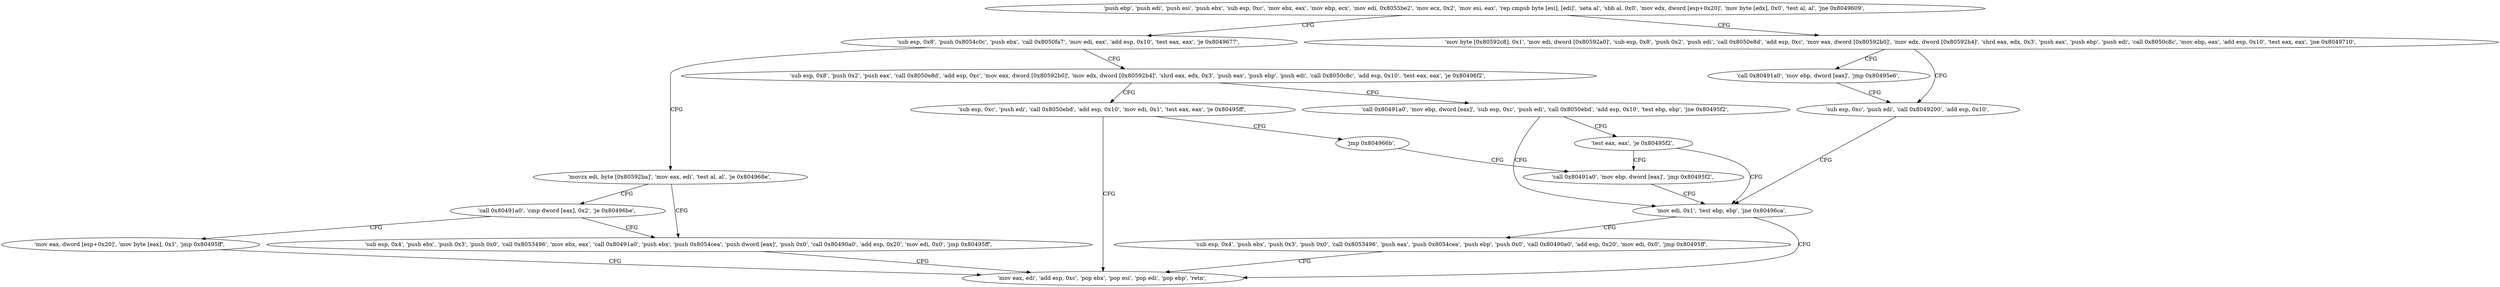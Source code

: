 digraph "func" {
"134518142" [label = "'push ebp', 'push edi', 'push esi', 'push ebx', 'sub esp, 0xc', 'mov ebx, eax', 'mov ebp, ecx', 'mov edi, 0x8055be2', 'mov ecx, 0x2', 'mov esi, eax', 'rep cmpsb byte [esi], [edi]', 'seta al', 'sbb al, 0x0', 'mov edx, dword [esp+0x20]', 'mov byte [edx], 0x0', 'test al, al', 'jne 0x8049609', " ]
"134518281" [label = "'sub esp, 0x8', 'push 0x8054c0c', 'push ebx', 'call 0x8050fa7', 'mov edi, eax', 'add esp, 0x10', 'test eax, eax', 'je 0x8049677', " ]
"134518183" [label = "'mov byte [0x80592c8], 0x1', 'mov edi, dword [0x80592a0]', 'sub esp, 0x8', 'push 0x2', 'push edi', 'call 0x8050e8d', 'add esp, 0xc', 'mov eax, dword [0x80592b0]', 'mov edx, dword [0x80592b4]', 'shrd eax, edx, 0x3', 'push eax', 'push ebp', 'push edi', 'call 0x8050c8c', 'mov ebp, eax', 'add esp, 0x10', 'test eax, eax', 'jne 0x8049710', " ]
"134518391" [label = "'movzx edi, byte [0x80592ba]', 'mov eax, edi', 'test al, al', 'je 0x804968e', " ]
"134518304" [label = "'sub esp, 0x8', 'push 0x2', 'push eax', 'call 0x8050e8d', 'add esp, 0xc', 'mov eax, dword [0x80592b0]', 'mov edx, dword [0x80592b4]', 'shrd eax, edx, 0x3', 'push eax', 'push ebp', 'push edi', 'call 0x8050c8c', 'add esp, 0x10', 'test eax, eax', 'je 0x80496f2', " ]
"134518544" [label = "'call 0x80491a0', 'mov ebp, dword [eax]', 'jmp 0x80495e6', " ]
"134518246" [label = "'sub esp, 0xc', 'push edi', 'call 0x8049200', 'add esp, 0x10', " ]
"134518414" [label = "'sub esp, 0x4', 'push ebx', 'push 0x3', 'push 0x0', 'call 0x8053496', 'mov ebx, eax', 'call 0x80491a0', 'push ebx', 'push 0x8054cea', 'push dword [eax]', 'push 0x0', 'call 0x80490a0', 'add esp, 0x20', 'mov edi, 0x0', 'jmp 0x80495ff', " ]
"134518404" [label = "'call 0x80491a0', 'cmp dword [eax], 0x2', 'je 0x80496be', " ]
"134518514" [label = "'sub esp, 0xc', 'push edi', 'call 0x8050ebd', 'add esp, 0x10', 'mov edi, 0x1', 'test eax, eax', 'je 0x80495ff', " ]
"134518352" [label = "'call 0x80491a0', 'mov ebp, dword [eax]', 'sub esp, 0xc', 'push edi', 'call 0x8050ebd', 'add esp, 0x10', 'test ebp, ebp', 'jne 0x80495f2', " ]
"134518258" [label = "'mov edi, 0x1', 'test ebp, ebp', 'jne 0x80496ca', " ]
"134518271" [label = "'mov eax, edi', 'add esp, 0xc', 'pop ebx', 'pop esi', 'pop edi', 'pop ebp', 'retn', " ]
"134518462" [label = "'mov eax, dword [esp+0x20]', 'mov byte [eax], 0x1', 'jmp 0x80495ff', " ]
"134518539" [label = "'jmp 0x804966b', " ]
"134518375" [label = "'test eax, eax', 'je 0x80495f2', " ]
"134518474" [label = "'sub esp, 0x4', 'push ebx', 'push 0x3', 'push 0x0', 'call 0x8053496', 'push eax', 'push 0x8054cea', 'push ebp', 'push 0x0', 'call 0x80490a0', 'add esp, 0x20', 'mov edi, 0x0', 'jmp 0x80495ff', " ]
"134518379" [label = "'call 0x80491a0', 'mov ebp, dword [eax]', 'jmp 0x80495f2', " ]
"134518142" -> "134518281" [ label = "CFG" ]
"134518142" -> "134518183" [ label = "CFG" ]
"134518281" -> "134518391" [ label = "CFG" ]
"134518281" -> "134518304" [ label = "CFG" ]
"134518183" -> "134518544" [ label = "CFG" ]
"134518183" -> "134518246" [ label = "CFG" ]
"134518391" -> "134518414" [ label = "CFG" ]
"134518391" -> "134518404" [ label = "CFG" ]
"134518304" -> "134518514" [ label = "CFG" ]
"134518304" -> "134518352" [ label = "CFG" ]
"134518544" -> "134518246" [ label = "CFG" ]
"134518246" -> "134518258" [ label = "CFG" ]
"134518414" -> "134518271" [ label = "CFG" ]
"134518404" -> "134518462" [ label = "CFG" ]
"134518404" -> "134518414" [ label = "CFG" ]
"134518514" -> "134518271" [ label = "CFG" ]
"134518514" -> "134518539" [ label = "CFG" ]
"134518352" -> "134518258" [ label = "CFG" ]
"134518352" -> "134518375" [ label = "CFG" ]
"134518258" -> "134518474" [ label = "CFG" ]
"134518258" -> "134518271" [ label = "CFG" ]
"134518462" -> "134518271" [ label = "CFG" ]
"134518539" -> "134518379" [ label = "CFG" ]
"134518375" -> "134518258" [ label = "CFG" ]
"134518375" -> "134518379" [ label = "CFG" ]
"134518474" -> "134518271" [ label = "CFG" ]
"134518379" -> "134518258" [ label = "CFG" ]
}

